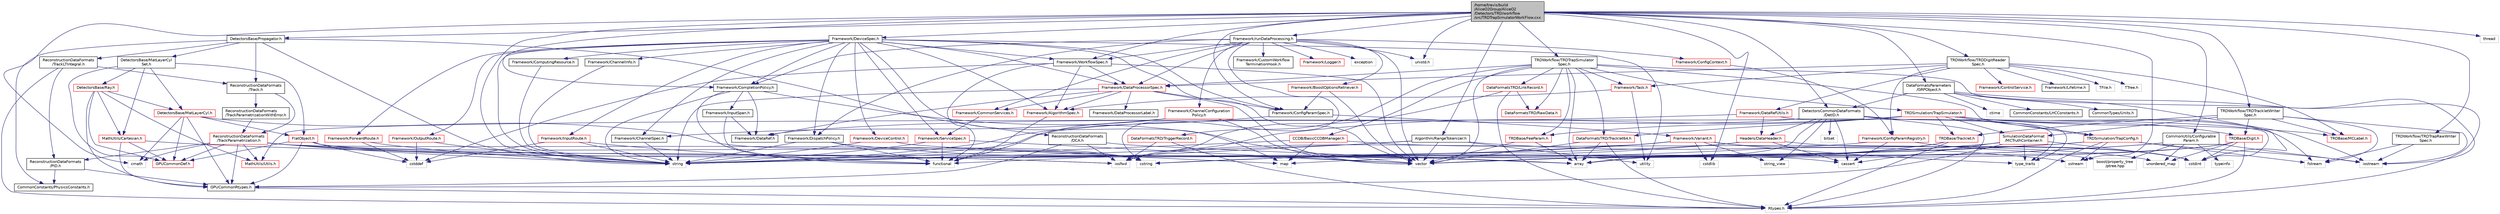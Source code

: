 digraph "/home/travis/build/AliceO2Group/AliceO2/Detectors/TRD/workflow/src/TRDTrapSimulatorWorkFlow.cxx"
{
 // INTERACTIVE_SVG=YES
  bgcolor="transparent";
  edge [fontname="Helvetica",fontsize="10",labelfontname="Helvetica",labelfontsize="10"];
  node [fontname="Helvetica",fontsize="10",shape=record];
  Node0 [label="/home/travis/build\l/AliceO2Group/AliceO2\l/Detectors/TRD/workflow\l/src/TRDTrapSimulatorWorkFlow.cxx",height=0.2,width=0.4,color="black", fillcolor="grey75", style="filled", fontcolor="black"];
  Node0 -> Node1 [color="midnightblue",fontsize="10",style="solid",fontname="Helvetica"];
  Node1 [label="DetectorsBase/Propagator.h",height=0.2,width=0.4,color="black",URL="$d2/df9/Propagator_8h.html"];
  Node1 -> Node2 [color="midnightblue",fontsize="10",style="solid",fontname="Helvetica"];
  Node2 [label="string",height=0.2,width=0.4,color="grey75"];
  Node1 -> Node3 [color="midnightblue",fontsize="10",style="solid",fontname="Helvetica"];
  Node3 [label="CommonConstants/PhysicsConstants.h",height=0.2,width=0.4,color="black",URL="$d3/d9d/PhysicsConstants_8h.html",tooltip="Header to collect physics constants. "];
  Node1 -> Node4 [color="midnightblue",fontsize="10",style="solid",fontname="Helvetica"];
  Node4 [label="ReconstructionDataFormats\l/Track.h",height=0.2,width=0.4,color="black",URL="$d7/d8b/DataFormats_2Reconstruction_2include_2ReconstructionDataFormats_2Track_8h.html"];
  Node4 -> Node5 [color="midnightblue",fontsize="10",style="solid",fontname="Helvetica"];
  Node5 [label="ReconstructionDataFormats\l/TrackParametrization.h",height=0.2,width=0.4,color="red",URL="$d2/d98/TrackParametrization_8h.html"];
  Node5 -> Node6 [color="midnightblue",fontsize="10",style="solid",fontname="Helvetica"];
  Node6 [label="GPUCommonDef.h",height=0.2,width=0.4,color="red",URL="$df/d21/GPUCommonDef_8h.html"];
  Node5 -> Node9 [color="midnightblue",fontsize="10",style="solid",fontname="Helvetica"];
  Node9 [label="GPUCommonRtypes.h",height=0.2,width=0.4,color="black",URL="$d2/d45/GPUCommonRtypes_8h.html"];
  Node9 -> Node10 [color="midnightblue",fontsize="10",style="solid",fontname="Helvetica"];
  Node10 [label="Rtypes.h",height=0.2,width=0.4,color="grey75"];
  Node5 -> Node14 [color="midnightblue",fontsize="10",style="solid",fontname="Helvetica"];
  Node14 [label="array",height=0.2,width=0.4,color="grey75"];
  Node5 -> Node12 [color="midnightblue",fontsize="10",style="solid",fontname="Helvetica"];
  Node12 [label="cmath",height=0.2,width=0.4,color="grey75"];
  Node5 -> Node16 [color="midnightblue",fontsize="10",style="solid",fontname="Helvetica"];
  Node16 [label="cstring",height=0.2,width=0.4,color="grey75"];
  Node5 -> Node17 [color="midnightblue",fontsize="10",style="solid",fontname="Helvetica"];
  Node17 [label="iosfwd",height=0.2,width=0.4,color="grey75"];
  Node5 -> Node2 [color="midnightblue",fontsize="10",style="solid",fontname="Helvetica"];
  Node5 -> Node43 [color="midnightblue",fontsize="10",style="solid",fontname="Helvetica"];
  Node43 [label="MathUtils/Utils.h",height=0.2,width=0.4,color="red",URL="$d9/d52/Common_2MathUtils_2include_2MathUtils_2Utils_8h.html"];
  Node5 -> Node59 [color="midnightblue",fontsize="10",style="solid",fontname="Helvetica"];
  Node59 [label="ReconstructionDataFormats\l/PID.h",height=0.2,width=0.4,color="black",URL="$d5/d08/DataFormats_2Reconstruction_2include_2ReconstructionDataFormats_2PID_8h.html"];
  Node59 -> Node9 [color="midnightblue",fontsize="10",style="solid",fontname="Helvetica"];
  Node59 -> Node3 [color="midnightblue",fontsize="10",style="solid",fontname="Helvetica"];
  Node4 -> Node61 [color="midnightblue",fontsize="10",style="solid",fontname="Helvetica"];
  Node61 [label="ReconstructionDataFormats\l/TrackParametrizationWithError.h",height=0.2,width=0.4,color="black",URL="$d3/d30/TrackParametrizationWithError_8h.html"];
  Node61 -> Node5 [color="midnightblue",fontsize="10",style="solid",fontname="Helvetica"];
  Node1 -> Node62 [color="midnightblue",fontsize="10",style="solid",fontname="Helvetica"];
  Node62 [label="ReconstructionDataFormats\l/DCA.h",height=0.2,width=0.4,color="black",URL="$d7/d99/DCA_8h.html"];
  Node62 -> Node9 [color="midnightblue",fontsize="10",style="solid",fontname="Helvetica"];
  Node62 -> Node14 [color="midnightblue",fontsize="10",style="solid",fontname="Helvetica"];
  Node62 -> Node17 [color="midnightblue",fontsize="10",style="solid",fontname="Helvetica"];
  Node1 -> Node63 [color="midnightblue",fontsize="10",style="solid",fontname="Helvetica"];
  Node63 [label="ReconstructionDataFormats\l/TrackLTIntegral.h",height=0.2,width=0.4,color="black",URL="$d6/db1/TrackLTIntegral_8h.html",tooltip="Track Length and TOF integral. "];
  Node63 -> Node10 [color="midnightblue",fontsize="10",style="solid",fontname="Helvetica"];
  Node63 -> Node59 [color="midnightblue",fontsize="10",style="solid",fontname="Helvetica"];
  Node63 -> Node4 [color="midnightblue",fontsize="10",style="solid",fontname="Helvetica"];
  Node1 -> Node64 [color="midnightblue",fontsize="10",style="solid",fontname="Helvetica"];
  Node64 [label="DetectorsBase/MatLayerCyl\lSet.h",height=0.2,width=0.4,color="black",URL="$d9/da9/MatLayerCylSet_8h.html",tooltip="Declarations for the wrapper for the set of cylindrical material layers. "];
  Node64 -> Node6 [color="midnightblue",fontsize="10",style="solid",fontname="Helvetica"];
  Node64 -> Node65 [color="midnightblue",fontsize="10",style="solid",fontname="Helvetica"];
  Node65 [label="DetectorsBase/MatLayerCyl.h",height=0.2,width=0.4,color="red",URL="$da/df3/MatLayerCyl_8h.html",tooltip="Declarations for single cylindrical material layer class. "];
  Node65 -> Node12 [color="midnightblue",fontsize="10",style="solid",fontname="Helvetica"];
  Node65 -> Node16 [color="midnightblue",fontsize="10",style="solid",fontname="Helvetica"];
  Node65 -> Node6 [color="midnightblue",fontsize="10",style="solid",fontname="Helvetica"];
  Node65 -> Node66 [color="midnightblue",fontsize="10",style="solid",fontname="Helvetica"];
  Node66 [label="FlatObject.h",height=0.2,width=0.4,color="red",URL="$db/dff/FlatObject_8h.html",tooltip="Definition of FlatObject class. "];
  Node66 -> Node67 [color="midnightblue",fontsize="10",style="solid",fontname="Helvetica"];
  Node67 [label="cstddef",height=0.2,width=0.4,color="grey75"];
  Node66 -> Node16 [color="midnightblue",fontsize="10",style="solid",fontname="Helvetica"];
  Node66 -> Node39 [color="midnightblue",fontsize="10",style="solid",fontname="Helvetica"];
  Node39 [label="cassert",height=0.2,width=0.4,color="grey75"];
  Node66 -> Node6 [color="midnightblue",fontsize="10",style="solid",fontname="Helvetica"];
  Node66 -> Node9 [color="midnightblue",fontsize="10",style="solid",fontname="Helvetica"];
  Node65 -> Node9 [color="midnightblue",fontsize="10",style="solid",fontname="Helvetica"];
  Node64 -> Node69 [color="midnightblue",fontsize="10",style="solid",fontname="Helvetica"];
  Node69 [label="DetectorsBase/Ray.h",height=0.2,width=0.4,color="red",URL="$d4/d1b/Ray_8h.html"];
  Node69 -> Node9 [color="midnightblue",fontsize="10",style="solid",fontname="Helvetica"];
  Node69 -> Node6 [color="midnightblue",fontsize="10",style="solid",fontname="Helvetica"];
  Node69 -> Node65 [color="midnightblue",fontsize="10",style="solid",fontname="Helvetica"];
  Node69 -> Node43 [color="midnightblue",fontsize="10",style="solid",fontname="Helvetica"];
  Node69 -> Node19 [color="midnightblue",fontsize="10",style="solid",fontname="Helvetica"];
  Node19 [label="MathUtils/Cartesian.h",height=0.2,width=0.4,color="red",URL="$dc/d73/Cartesian_8h.html"];
  Node19 -> Node6 [color="midnightblue",fontsize="10",style="solid",fontname="Helvetica"];
  Node19 -> Node9 [color="midnightblue",fontsize="10",style="solid",fontname="Helvetica"];
  Node19 -> Node17 [color="midnightblue",fontsize="10",style="solid",fontname="Helvetica"];
  Node64 -> Node66 [color="midnightblue",fontsize="10",style="solid",fontname="Helvetica"];
  Node64 -> Node19 [color="midnightblue",fontsize="10",style="solid",fontname="Helvetica"];
  Node0 -> Node70 [color="midnightblue",fontsize="10",style="solid",fontname="Helvetica"];
  Node70 [label="Framework/WorkflowSpec.h",height=0.2,width=0.4,color="black",URL="$df/da1/WorkflowSpec_8h.html"];
  Node70 -> Node71 [color="midnightblue",fontsize="10",style="solid",fontname="Helvetica"];
  Node71 [label="Framework/DataProcessorSpec.h",height=0.2,width=0.4,color="red",URL="$d0/df4/DataProcessorSpec_8h.html"];
  Node71 -> Node72 [color="midnightblue",fontsize="10",style="solid",fontname="Helvetica"];
  Node72 [label="Framework/AlgorithmSpec.h",height=0.2,width=0.4,color="red",URL="$d0/d14/AlgorithmSpec_8h.html"];
  Node72 -> Node140 [color="midnightblue",fontsize="10",style="solid",fontname="Helvetica"];
  Node140 [label="functional",height=0.2,width=0.4,color="grey75"];
  Node71 -> Node129 [color="midnightblue",fontsize="10",style="solid",fontname="Helvetica"];
  Node129 [label="Framework/ConfigParamSpec.h",height=0.2,width=0.4,color="black",URL="$d0/d1c/ConfigParamSpec_8h.html"];
  Node129 -> Node130 [color="midnightblue",fontsize="10",style="solid",fontname="Helvetica"];
  Node130 [label="Framework/Variant.h",height=0.2,width=0.4,color="red",URL="$de/d56/Variant_8h.html"];
  Node130 -> Node42 [color="midnightblue",fontsize="10",style="solid",fontname="Helvetica"];
  Node42 [label="type_traits",height=0.2,width=0.4,color="grey75"];
  Node130 -> Node16 [color="midnightblue",fontsize="10",style="solid",fontname="Helvetica"];
  Node130 -> Node40 [color="midnightblue",fontsize="10",style="solid",fontname="Helvetica"];
  Node40 [label="cstdint",height=0.2,width=0.4,color="grey75"];
  Node130 -> Node131 [color="midnightblue",fontsize="10",style="solid",fontname="Helvetica"];
  Node131 [label="cstdlib",height=0.2,width=0.4,color="grey75"];
  Node130 -> Node17 [color="midnightblue",fontsize="10",style="solid",fontname="Helvetica"];
  Node130 -> Node41 [color="midnightblue",fontsize="10",style="solid",fontname="Helvetica"];
  Node41 [label="string_view",height=0.2,width=0.4,color="grey75"];
  Node130 -> Node2 [color="midnightblue",fontsize="10",style="solid",fontname="Helvetica"];
  Node129 -> Node2 [color="midnightblue",fontsize="10",style="solid",fontname="Helvetica"];
  Node71 -> Node180 [color="midnightblue",fontsize="10",style="solid",fontname="Helvetica"];
  Node180 [label="Framework/DataProcessorLabel.h",height=0.2,width=0.4,color="black",URL="$d1/df2/DataProcessorLabel_8h.html"];
  Node71 -> Node75 [color="midnightblue",fontsize="10",style="solid",fontname="Helvetica"];
  Node75 [label="Framework/DataRef.h",height=0.2,width=0.4,color="black",URL="$d5/dfb/DataRef_8h.html"];
  Node71 -> Node181 [color="midnightblue",fontsize="10",style="solid",fontname="Helvetica"];
  Node181 [label="Framework/CommonServices.h",height=0.2,width=0.4,color="red",URL="$d8/d02/CommonServices_8h.html"];
  Node181 -> Node159 [color="midnightblue",fontsize="10",style="solid",fontname="Helvetica"];
  Node159 [label="Framework/ServiceSpec.h",height=0.2,width=0.4,color="red",URL="$d4/d61/ServiceSpec_8h.html"];
  Node159 -> Node140 [color="midnightblue",fontsize="10",style="solid",fontname="Helvetica"];
  Node159 -> Node2 [color="midnightblue",fontsize="10",style="solid",fontname="Helvetica"];
  Node159 -> Node37 [color="midnightblue",fontsize="10",style="solid",fontname="Helvetica"];
  Node37 [label="vector",height=0.2,width=0.4,color="grey75"];
  Node71 -> Node2 [color="midnightblue",fontsize="10",style="solid",fontname="Helvetica"];
  Node71 -> Node37 [color="midnightblue",fontsize="10",style="solid",fontname="Helvetica"];
  Node70 -> Node72 [color="midnightblue",fontsize="10",style="solid",fontname="Helvetica"];
  Node70 -> Node37 [color="midnightblue",fontsize="10",style="solid",fontname="Helvetica"];
  Node70 -> Node140 [color="midnightblue",fontsize="10",style="solid",fontname="Helvetica"];
  Node70 -> Node67 [color="midnightblue",fontsize="10",style="solid",fontname="Helvetica"];
  Node0 -> Node129 [color="midnightblue",fontsize="10",style="solid",fontname="Helvetica"];
  Node0 -> Node182 [color="midnightblue",fontsize="10",style="solid",fontname="Helvetica"];
  Node182 [label="Framework/CompletionPolicy.h",height=0.2,width=0.4,color="black",URL="$df/dd6/CompletionPolicy_8h.html"];
  Node182 -> Node75 [color="midnightblue",fontsize="10",style="solid",fontname="Helvetica"];
  Node182 -> Node141 [color="midnightblue",fontsize="10",style="solid",fontname="Helvetica"];
  Node141 [label="Framework/InputSpan.h",height=0.2,width=0.4,color="black",URL="$da/d0f/InputSpan_8h.html"];
  Node141 -> Node75 [color="midnightblue",fontsize="10",style="solid",fontname="Helvetica"];
  Node141 -> Node140 [color="midnightblue",fontsize="10",style="solid",fontname="Helvetica"];
  Node182 -> Node140 [color="midnightblue",fontsize="10",style="solid",fontname="Helvetica"];
  Node182 -> Node2 [color="midnightblue",fontsize="10",style="solid",fontname="Helvetica"];
  Node182 -> Node37 [color="midnightblue",fontsize="10",style="solid",fontname="Helvetica"];
  Node0 -> Node183 [color="midnightblue",fontsize="10",style="solid",fontname="Helvetica"];
  Node183 [label="Framework/DeviceSpec.h",height=0.2,width=0.4,color="black",URL="$df/de8/DeviceSpec_8h.html"];
  Node183 -> Node70 [color="midnightblue",fontsize="10",style="solid",fontname="Helvetica"];
  Node183 -> Node184 [color="midnightblue",fontsize="10",style="solid",fontname="Helvetica"];
  Node184 [label="Framework/ComputingResource.h",height=0.2,width=0.4,color="black",URL="$d8/d62/ComputingResource_8h.html"];
  Node184 -> Node2 [color="midnightblue",fontsize="10",style="solid",fontname="Helvetica"];
  Node183 -> Node71 [color="midnightblue",fontsize="10",style="solid",fontname="Helvetica"];
  Node183 -> Node185 [color="midnightblue",fontsize="10",style="solid",fontname="Helvetica"];
  Node185 [label="Framework/ChannelSpec.h",height=0.2,width=0.4,color="black",URL="$d6/d72/ChannelSpec_8h.html"];
  Node185 -> Node2 [color="midnightblue",fontsize="10",style="solid",fontname="Helvetica"];
  Node183 -> Node165 [color="midnightblue",fontsize="10",style="solid",fontname="Helvetica"];
  Node165 [label="Framework/ChannelInfo.h",height=0.2,width=0.4,color="black",URL="$dd/de5/ChannelInfo_8h.html"];
  Node165 -> Node2 [color="midnightblue",fontsize="10",style="solid",fontname="Helvetica"];
  Node183 -> Node186 [color="midnightblue",fontsize="10",style="solid",fontname="Helvetica"];
  Node186 [label="Framework/DeviceControl.h",height=0.2,width=0.4,color="red",URL="$d2/d2c/DeviceControl_8h.html"];
  Node186 -> Node98 [color="midnightblue",fontsize="10",style="solid",fontname="Helvetica"];
  Node98 [label="map",height=0.2,width=0.4,color="grey75"];
  Node186 -> Node2 [color="midnightblue",fontsize="10",style="solid",fontname="Helvetica"];
  Node183 -> Node72 [color="midnightblue",fontsize="10",style="solid",fontname="Helvetica"];
  Node183 -> Node129 [color="midnightblue",fontsize="10",style="solid",fontname="Helvetica"];
  Node183 -> Node187 [color="midnightblue",fontsize="10",style="solid",fontname="Helvetica"];
  Node187 [label="Framework/ForwardRoute.h",height=0.2,width=0.4,color="red",URL="$d7/d12/ForwardRoute_8h.html"];
  Node187 -> Node67 [color="midnightblue",fontsize="10",style="solid",fontname="Helvetica"];
  Node187 -> Node2 [color="midnightblue",fontsize="10",style="solid",fontname="Helvetica"];
  Node183 -> Node137 [color="midnightblue",fontsize="10",style="solid",fontname="Helvetica"];
  Node137 [label="Framework/InputRoute.h",height=0.2,width=0.4,color="red",URL="$d5/d19/InputRoute_8h.html"];
  Node137 -> Node67 [color="midnightblue",fontsize="10",style="solid",fontname="Helvetica"];
  Node137 -> Node2 [color="midnightblue",fontsize="10",style="solid",fontname="Helvetica"];
  Node137 -> Node140 [color="midnightblue",fontsize="10",style="solid",fontname="Helvetica"];
  Node183 -> Node154 [color="midnightblue",fontsize="10",style="solid",fontname="Helvetica"];
  Node154 [label="Framework/OutputRoute.h",height=0.2,width=0.4,color="red",URL="$d6/df4/OutputRoute_8h.html"];
  Node154 -> Node67 [color="midnightblue",fontsize="10",style="solid",fontname="Helvetica"];
  Node154 -> Node2 [color="midnightblue",fontsize="10",style="solid",fontname="Helvetica"];
  Node183 -> Node182 [color="midnightblue",fontsize="10",style="solid",fontname="Helvetica"];
  Node183 -> Node147 [color="midnightblue",fontsize="10",style="solid",fontname="Helvetica"];
  Node147 [label="Framework/DispatchPolicy.h",height=0.2,width=0.4,color="black",URL="$da/de6/DispatchPolicy_8h.html"];
  Node147 -> Node140 [color="midnightblue",fontsize="10",style="solid",fontname="Helvetica"];
  Node147 -> Node2 [color="midnightblue",fontsize="10",style="solid",fontname="Helvetica"];
  Node147 -> Node37 [color="midnightblue",fontsize="10",style="solid",fontname="Helvetica"];
  Node183 -> Node159 [color="midnightblue",fontsize="10",style="solid",fontname="Helvetica"];
  Node183 -> Node37 [color="midnightblue",fontsize="10",style="solid",fontname="Helvetica"];
  Node183 -> Node2 [color="midnightblue",fontsize="10",style="solid",fontname="Helvetica"];
  Node183 -> Node98 [color="midnightblue",fontsize="10",style="solid",fontname="Helvetica"];
  Node183 -> Node96 [color="midnightblue",fontsize="10",style="solid",fontname="Helvetica"];
  Node96 [label="utility",height=0.2,width=0.4,color="grey75"];
  Node0 -> Node188 [color="midnightblue",fontsize="10",style="solid",fontname="Helvetica"];
  Node188 [label="Algorithm/RangeTokenizer.h",height=0.2,width=0.4,color="black",URL="$db/dc5/RangeTokenizer_8h.html",tooltip="Helper function to tokenize sequences and ranges of integral numbers. "];
  Node188 -> Node37 [color="midnightblue",fontsize="10",style="solid",fontname="Helvetica"];
  Node188 -> Node2 [color="midnightblue",fontsize="10",style="solid",fontname="Helvetica"];
  Node188 -> Node189 [color="midnightblue",fontsize="10",style="solid",fontname="Helvetica"];
  Node189 [label="sstream",height=0.2,width=0.4,color="grey75"];
  Node188 -> Node96 [color="midnightblue",fontsize="10",style="solid",fontname="Helvetica"];
  Node188 -> Node140 [color="midnightblue",fontsize="10",style="solid",fontname="Helvetica"];
  Node0 -> Node38 [color="midnightblue",fontsize="10",style="solid",fontname="Helvetica"];
  Node38 [label="DetectorsCommonDataFormats\l/DetID.h",height=0.2,width=0.4,color="black",URL="$d6/d31/DetID_8h.html"];
  Node38 -> Node10 [color="midnightblue",fontsize="10",style="solid",fontname="Helvetica"];
  Node38 -> Node14 [color="midnightblue",fontsize="10",style="solid",fontname="Helvetica"];
  Node38 -> Node30 [color="midnightblue",fontsize="10",style="solid",fontname="Helvetica"];
  Node30 [label="bitset",height=0.2,width=0.4,color="grey75"];
  Node38 -> Node39 [color="midnightblue",fontsize="10",style="solid",fontname="Helvetica"];
  Node38 -> Node40 [color="midnightblue",fontsize="10",style="solid",fontname="Helvetica"];
  Node38 -> Node41 [color="midnightblue",fontsize="10",style="solid",fontname="Helvetica"];
  Node38 -> Node2 [color="midnightblue",fontsize="10",style="solid",fontname="Helvetica"];
  Node38 -> Node42 [color="midnightblue",fontsize="10",style="solid",fontname="Helvetica"];
  Node38 -> Node43 [color="midnightblue",fontsize="10",style="solid",fontname="Helvetica"];
  Node38 -> Node49 [color="midnightblue",fontsize="10",style="solid",fontname="Helvetica"];
  Node49 [label="Headers/DataHeader.h",height=0.2,width=0.4,color="red",URL="$dc/dcd/DataHeader_8h.html"];
  Node49 -> Node40 [color="midnightblue",fontsize="10",style="solid",fontname="Helvetica"];
  Node49 -> Node39 [color="midnightblue",fontsize="10",style="solid",fontname="Helvetica"];
  Node49 -> Node16 [color="midnightblue",fontsize="10",style="solid",fontname="Helvetica"];
  Node49 -> Node2 [color="midnightblue",fontsize="10",style="solid",fontname="Helvetica"];
  Node0 -> Node190 [color="midnightblue",fontsize="10",style="solid",fontname="Helvetica"];
  Node190 [label="CommonUtils/Configurable\lParam.h",height=0.2,width=0.4,color="black",URL="$db/d2c/ConfigurableParam_8h.html"];
  Node190 -> Node37 [color="midnightblue",fontsize="10",style="solid",fontname="Helvetica"];
  Node190 -> Node98 [color="midnightblue",fontsize="10",style="solid",fontname="Helvetica"];
  Node190 -> Node123 [color="midnightblue",fontsize="10",style="solid",fontname="Helvetica"];
  Node123 [label="unordered_map",height=0.2,width=0.4,color="grey75"];
  Node190 -> Node167 [color="midnightblue",fontsize="10",style="solid",fontname="Helvetica"];
  Node167 [label="boost/property_tree\l/ptree.hpp",height=0.2,width=0.4,color="grey75"];
  Node190 -> Node172 [color="midnightblue",fontsize="10",style="solid",fontname="Helvetica"];
  Node172 [label="typeinfo",height=0.2,width=0.4,color="grey75"];
  Node190 -> Node35 [color="midnightblue",fontsize="10",style="solid",fontname="Helvetica"];
  Node35 [label="iostream",height=0.2,width=0.4,color="grey75"];
  Node0 -> Node191 [color="midnightblue",fontsize="10",style="solid",fontname="Helvetica"];
  Node191 [label="TRDWorkflow/TRDTrapSimulator\lSpec.h",height=0.2,width=0.4,color="black",URL="$dc/d96/TRDTrapSimulatorSpec_8h.html"];
  Node191 -> Node37 [color="midnightblue",fontsize="10",style="solid",fontname="Helvetica"];
  Node191 -> Node14 [color="midnightblue",fontsize="10",style="solid",fontname="Helvetica"];
  Node191 -> Node35 [color="midnightblue",fontsize="10",style="solid",fontname="Helvetica"];
  Node191 -> Node71 [color="midnightblue",fontsize="10",style="solid",fontname="Helvetica"];
  Node191 -> Node192 [color="midnightblue",fontsize="10",style="solid",fontname="Helvetica"];
  Node192 [label="Framework/Task.h",height=0.2,width=0.4,color="red",URL="$df/d4f/Task_8h.html"];
  Node192 -> Node72 [color="midnightblue",fontsize="10",style="solid",fontname="Helvetica"];
  Node192 -> Node96 [color="midnightblue",fontsize="10",style="solid",fontname="Helvetica"];
  Node191 -> Node196 [color="midnightblue",fontsize="10",style="solid",fontname="Helvetica"];
  Node196 [label="TRDBase/FeeParam.h",height=0.2,width=0.4,color="red",URL="$d2/d36/FeeParam_8h.html"];
  Node196 -> Node14 [color="midnightblue",fontsize="10",style="solid",fontname="Helvetica"];
  Node196 -> Node37 [color="midnightblue",fontsize="10",style="solid",fontname="Helvetica"];
  Node191 -> Node198 [color="midnightblue",fontsize="10",style="solid",fontname="Helvetica"];
  Node198 [label="TRDSimulation/TrapSimulator.h",height=0.2,width=0.4,color="red",URL="$d7/d42/TrapSimulator_8h.html"];
  Node198 -> Node17 [color="midnightblue",fontsize="10",style="solid",fontname="Helvetica"];
  Node198 -> Node35 [color="midnightblue",fontsize="10",style="solid",fontname="Helvetica"];
  Node198 -> Node199 [color="midnightblue",fontsize="10",style="solid",fontname="Helvetica"];
  Node199 [label="fstream",height=0.2,width=0.4,color="grey75"];
  Node198 -> Node200 [color="midnightblue",fontsize="10",style="solid",fontname="Helvetica"];
  Node200 [label="TRDBase/Tracklet.h",height=0.2,width=0.4,color="red",URL="$de/dac/TRD_2base_2include_2TRDBase_2Tracklet_8h.html"];
  Node200 -> Node37 [color="midnightblue",fontsize="10",style="solid",fontname="Helvetica"];
  Node200 -> Node14 [color="midnightblue",fontsize="10",style="solid",fontname="Helvetica"];
  Node200 -> Node10 [color="midnightblue",fontsize="10",style="solid",fontname="Helvetica"];
  Node198 -> Node196 [color="midnightblue",fontsize="10",style="solid",fontname="Helvetica"];
  Node198 -> Node206 [color="midnightblue",fontsize="10",style="solid",fontname="Helvetica"];
  Node206 [label="TRDBase/Digit.h",height=0.2,width=0.4,color="red",URL="$d7/da5/Detectors_2TRD_2base_2include_2TRDBase_2Digit_8h.html"];
  Node206 -> Node40 [color="midnightblue",fontsize="10",style="solid",fontname="Helvetica"];
  Node206 -> Node37 [color="midnightblue",fontsize="10",style="solid",fontname="Helvetica"];
  Node206 -> Node14 [color="midnightblue",fontsize="10",style="solid",fontname="Helvetica"];
  Node206 -> Node123 [color="midnightblue",fontsize="10",style="solid",fontname="Helvetica"];
  Node206 -> Node10 [color="midnightblue",fontsize="10",style="solid",fontname="Helvetica"];
  Node198 -> Node244 [color="midnightblue",fontsize="10",style="solid",fontname="Helvetica"];
  Node244 [label="TRDSimulation/TrapConfig.h",height=0.2,width=0.4,color="red",URL="$d8/dbb/TrapConfig_8h.html"];
  Node244 -> Node2 [color="midnightblue",fontsize="10",style="solid",fontname="Helvetica"];
  Node244 -> Node37 [color="midnightblue",fontsize="10",style="solid",fontname="Helvetica"];
  Node244 -> Node35 [color="midnightblue",fontsize="10",style="solid",fontname="Helvetica"];
  Node244 -> Node199 [color="midnightblue",fontsize="10",style="solid",fontname="Helvetica"];
  Node244 -> Node189 [color="midnightblue",fontsize="10",style="solid",fontname="Helvetica"];
  Node244 -> Node10 [color="midnightblue",fontsize="10",style="solid",fontname="Helvetica"];
  Node198 -> Node235 [color="midnightblue",fontsize="10",style="solid",fontname="Helvetica"];
  Node235 [label="TRDBase/MCLabel.h",height=0.2,width=0.4,color="red",URL="$dc/d25/Detectors_2TRD_2base_2include_2TRDBase_2MCLabel_8h.html"];
  Node198 -> Node241 [color="midnightblue",fontsize="10",style="solid",fontname="Helvetica"];
  Node241 [label="SimulationDataFormat\l/MCTruthContainer.h",height=0.2,width=0.4,color="red",URL="$db/d14/MCTruthContainer_8h.html",tooltip="Definition of a container to keep Monte Carlo truth external to simulation objects. "];
  Node241 -> Node9 [color="midnightblue",fontsize="10",style="solid",fontname="Helvetica"];
  Node241 -> Node40 [color="midnightblue",fontsize="10",style="solid",fontname="Helvetica"];
  Node241 -> Node39 [color="midnightblue",fontsize="10",style="solid",fontname="Helvetica"];
  Node241 -> Node42 [color="midnightblue",fontsize="10",style="solid",fontname="Helvetica"];
  Node241 -> Node16 [color="midnightblue",fontsize="10",style="solid",fontname="Helvetica"];
  Node241 -> Node37 [color="midnightblue",fontsize="10",style="solid",fontname="Helvetica"];
  Node198 -> Node246 [color="midnightblue",fontsize="10",style="solid",fontname="Helvetica"];
  Node246 [label="DataFormatsTRD/Tracklet64.h",height=0.2,width=0.4,color="red",URL="$dd/df0/Tracklet64_8h.html"];
  Node246 -> Node37 [color="midnightblue",fontsize="10",style="solid",fontname="Helvetica"];
  Node246 -> Node14 [color="midnightblue",fontsize="10",style="solid",fontname="Helvetica"];
  Node246 -> Node10 [color="midnightblue",fontsize="10",style="solid",fontname="Helvetica"];
  Node191 -> Node247 [color="midnightblue",fontsize="10",style="solid",fontname="Helvetica"];
  Node247 [label="DataFormatsTRD/TriggerRecord.h",height=0.2,width=0.4,color="red",URL="$d9/dbe/TRD_2include_2DataFormatsTRD_2TriggerRecord_8h.html"];
  Node247 -> Node17 [color="midnightblue",fontsize="10",style="solid",fontname="Helvetica"];
  Node247 -> Node10 [color="midnightblue",fontsize="10",style="solid",fontname="Helvetica"];
  Node191 -> Node251 [color="midnightblue",fontsize="10",style="solid",fontname="Helvetica"];
  Node251 [label="DataFormatsTRD/LinkRecord.h",height=0.2,width=0.4,color="red",URL="$de/d86/LinkRecord_8h.html"];
  Node251 -> Node17 [color="midnightblue",fontsize="10",style="solid",fontname="Helvetica"];
  Node251 -> Node10 [color="midnightblue",fontsize="10",style="solid",fontname="Helvetica"];
  Node251 -> Node252 [color="midnightblue",fontsize="10",style="solid",fontname="Helvetica"];
  Node252 [label="DataFormatsTRD/RawData.h",height=0.2,width=0.4,color="red",URL="$dc/d62/RawData_8h.html"];
  Node191 -> Node246 [color="midnightblue",fontsize="10",style="solid",fontname="Helvetica"];
  Node191 -> Node252 [color="midnightblue",fontsize="10",style="solid",fontname="Helvetica"];
  Node191 -> Node244 [color="midnightblue",fontsize="10",style="solid",fontname="Helvetica"];
  Node191 -> Node253 [color="midnightblue",fontsize="10",style="solid",fontname="Helvetica"];
  Node253 [label="CCDB/BasicCCDBManager.h",height=0.2,width=0.4,color="red",URL="$d5/df3/BasicCCDBManager_8h.html"];
  Node253 -> Node2 [color="midnightblue",fontsize="10",style="solid",fontname="Helvetica"];
  Node253 -> Node98 [color="midnightblue",fontsize="10",style="solid",fontname="Helvetica"];
  Node253 -> Node123 [color="midnightblue",fontsize="10",style="solid",fontname="Helvetica"];
  Node0 -> Node259 [color="midnightblue",fontsize="10",style="solid",fontname="Helvetica"];
  Node259 [label="TRDWorkflow/TRDTrackletWriter\lSpec.h",height=0.2,width=0.4,color="black",URL="$d8/dff/TRDTrackletWriterSpec_8h.html"];
  Node259 -> Node206 [color="midnightblue",fontsize="10",style="solid",fontname="Helvetica"];
  Node259 -> Node241 [color="midnightblue",fontsize="10",style="solid",fontname="Helvetica"];
  Node259 -> Node235 [color="midnightblue",fontsize="10",style="solid",fontname="Helvetica"];
  Node259 -> Node200 [color="midnightblue",fontsize="10",style="solid",fontname="Helvetica"];
  Node259 -> Node199 [color="midnightblue",fontsize="10",style="solid",fontname="Helvetica"];
  Node259 -> Node35 [color="midnightblue",fontsize="10",style="solid",fontname="Helvetica"];
  Node0 -> Node260 [color="midnightblue",fontsize="10",style="solid",fontname="Helvetica"];
  Node260 [label="TRDWorkflow/TRDTrapRawWriter\lSpec.h",height=0.2,width=0.4,color="black",URL="$d4/d2e/TRDTrapRawWriterSpec_8h.html"];
  Node260 -> Node199 [color="midnightblue",fontsize="10",style="solid",fontname="Helvetica"];
  Node260 -> Node35 [color="midnightblue",fontsize="10",style="solid",fontname="Helvetica"];
  Node0 -> Node261 [color="midnightblue",fontsize="10",style="solid",fontname="Helvetica"];
  Node261 [label="TRDWorkflow/TRDDigitReader\lSpec.h",height=0.2,width=0.4,color="black",URL="$df/d1b/TRDDigitReaderSpec_8h.html"];
  Node261 -> Node262 [color="midnightblue",fontsize="10",style="solid",fontname="Helvetica"];
  Node262 [label="Framework/ConfigParamRegistry.h",height=0.2,width=0.4,color="red",URL="$de/dc6/ConfigParamRegistry_8h.html"];
  Node262 -> Node167 [color="midnightblue",fontsize="10",style="solid",fontname="Helvetica"];
  Node262 -> Node2 [color="midnightblue",fontsize="10",style="solid",fontname="Helvetica"];
  Node262 -> Node39 [color="midnightblue",fontsize="10",style="solid",fontname="Helvetica"];
  Node261 -> Node266 [color="midnightblue",fontsize="10",style="solid",fontname="Helvetica"];
  Node266 [label="Framework/ControlService.h",height=0.2,width=0.4,color="red",URL="$d2/d43/ControlService_8h.html"];
  Node261 -> Node71 [color="midnightblue",fontsize="10",style="solid",fontname="Helvetica"];
  Node261 -> Node76 [color="midnightblue",fontsize="10",style="solid",fontname="Helvetica"];
  Node76 [label="Framework/DataRefUtils.h",height=0.2,width=0.4,color="red",URL="$d5/db8/DataRefUtils_8h.html"];
  Node76 -> Node75 [color="midnightblue",fontsize="10",style="solid",fontname="Helvetica"];
  Node76 -> Node49 [color="midnightblue",fontsize="10",style="solid",fontname="Helvetica"];
  Node76 -> Node42 [color="midnightblue",fontsize="10",style="solid",fontname="Helvetica"];
  Node261 -> Node110 [color="midnightblue",fontsize="10",style="solid",fontname="Helvetica"];
  Node110 [label="Framework/Lifetime.h",height=0.2,width=0.4,color="black",URL="$dc/dca/Lifetime_8h.html"];
  Node261 -> Node192 [color="midnightblue",fontsize="10",style="solid",fontname="Helvetica"];
  Node261 -> Node235 [color="midnightblue",fontsize="10",style="solid",fontname="Helvetica"];
  Node261 -> Node267 [color="midnightblue",fontsize="10",style="solid",fontname="Helvetica"];
  Node267 [label="TFile.h",height=0.2,width=0.4,color="grey75"];
  Node261 -> Node268 [color="midnightblue",fontsize="10",style="solid",fontname="Helvetica"];
  Node268 [label="TTree.h",height=0.2,width=0.4,color="grey75"];
  Node0 -> Node269 [color="midnightblue",fontsize="10",style="solid",fontname="Helvetica"];
  Node269 [label="DataFormatsParameters\l/GRPObject.h",height=0.2,width=0.4,color="black",URL="$de/d28/GRPObject_8h.html",tooltip="Header of the General Run Parameters object. "];
  Node269 -> Node10 [color="midnightblue",fontsize="10",style="solid",fontname="Helvetica"];
  Node269 -> Node40 [color="midnightblue",fontsize="10",style="solid",fontname="Helvetica"];
  Node269 -> Node270 [color="midnightblue",fontsize="10",style="solid",fontname="Helvetica"];
  Node270 [label="ctime",height=0.2,width=0.4,color="grey75"];
  Node269 -> Node249 [color="midnightblue",fontsize="10",style="solid",fontname="Helvetica"];
  Node249 [label="CommonConstants/LHCConstants.h",height=0.2,width=0.4,color="black",URL="$d4/dc6/LHCConstants_8h.html",tooltip="Header to collect LHC related constants. "];
  Node269 -> Node271 [color="midnightblue",fontsize="10",style="solid",fontname="Helvetica"];
  Node271 [label="CommonTypes/Units.h",height=0.2,width=0.4,color="black",URL="$da/d58/Units_8h.html",tooltip="Header to collect definitions for different units. "];
  Node269 -> Node38 [color="midnightblue",fontsize="10",style="solid",fontname="Helvetica"];
  Node0 -> Node131 [color="midnightblue",fontsize="10",style="solid",fontname="Helvetica"];
  Node0 -> Node173 [color="midnightblue",fontsize="10",style="solid",fontname="Helvetica"];
  Node173 [label="thread",height=0.2,width=0.4,color="grey75"];
  Node0 -> Node2 [color="midnightblue",fontsize="10",style="solid",fontname="Helvetica"];
  Node0 -> Node189 [color="midnightblue",fontsize="10",style="solid",fontname="Helvetica"];
  Node0 -> Node12 [color="midnightblue",fontsize="10",style="solid",fontname="Helvetica"];
  Node0 -> Node166 [color="midnightblue",fontsize="10",style="solid",fontname="Helvetica"];
  Node166 [label="unistd.h",height=0.2,width=0.4,color="grey75"];
  Node0 -> Node272 [color="midnightblue",fontsize="10",style="solid",fontname="Helvetica"];
  Node272 [label="Framework/runDataProcessing.h",height=0.2,width=0.4,color="black",URL="$db/dd0/runDataProcessing_8h.html"];
  Node272 -> Node273 [color="midnightblue",fontsize="10",style="solid",fontname="Helvetica"];
  Node273 [label="Framework/ChannelConfiguration\lPolicy.h",height=0.2,width=0.4,color="red",URL="$dd/d0f/ChannelConfigurationPolicy_8h.html"];
  Node273 -> Node185 [color="midnightblue",fontsize="10",style="solid",fontname="Helvetica"];
  Node273 -> Node37 [color="midnightblue",fontsize="10",style="solid",fontname="Helvetica"];
  Node273 -> Node140 [color="midnightblue",fontsize="10",style="solid",fontname="Helvetica"];
  Node272 -> Node182 [color="midnightblue",fontsize="10",style="solid",fontname="Helvetica"];
  Node272 -> Node147 [color="midnightblue",fontsize="10",style="solid",fontname="Helvetica"];
  Node272 -> Node71 [color="midnightblue",fontsize="10",style="solid",fontname="Helvetica"];
  Node272 -> Node70 [color="midnightblue",fontsize="10",style="solid",fontname="Helvetica"];
  Node272 -> Node275 [color="midnightblue",fontsize="10",style="solid",fontname="Helvetica"];
  Node275 [label="Framework/ConfigContext.h",height=0.2,width=0.4,color="red",URL="$d7/d2e/ConfigContext_8h.html"];
  Node275 -> Node262 [color="midnightblue",fontsize="10",style="solid",fontname="Helvetica"];
  Node272 -> Node276 [color="midnightblue",fontsize="10",style="solid",fontname="Helvetica"];
  Node276 [label="Framework/BoostOptionsRetriever.h",height=0.2,width=0.4,color="red",URL="$d3/d7e/BoostOptionsRetriever_8h.html"];
  Node276 -> Node129 [color="midnightblue",fontsize="10",style="solid",fontname="Helvetica"];
  Node276 -> Node37 [color="midnightblue",fontsize="10",style="solid",fontname="Helvetica"];
  Node272 -> Node277 [color="midnightblue",fontsize="10",style="solid",fontname="Helvetica"];
  Node277 [label="Framework/CustomWorkflow\lTerminationHook.h",height=0.2,width=0.4,color="black",URL="$da/def/CustomWorkflowTerminationHook_8h.html"];
  Node272 -> Node181 [color="midnightblue",fontsize="10",style="solid",fontname="Helvetica"];
  Node272 -> Node257 [color="midnightblue",fontsize="10",style="solid",fontname="Helvetica"];
  Node257 [label="Framework/Logger.h",height=0.2,width=0.4,color="red",URL="$dd/da4/Logger_8h.html"];
  Node272 -> Node166 [color="midnightblue",fontsize="10",style="solid",fontname="Helvetica"];
  Node272 -> Node37 [color="midnightblue",fontsize="10",style="solid",fontname="Helvetica"];
  Node272 -> Node16 [color="midnightblue",fontsize="10",style="solid",fontname="Helvetica"];
  Node272 -> Node278 [color="midnightblue",fontsize="10",style="solid",fontname="Helvetica"];
  Node278 [label="exception",height=0.2,width=0.4,color="grey75"];
}
